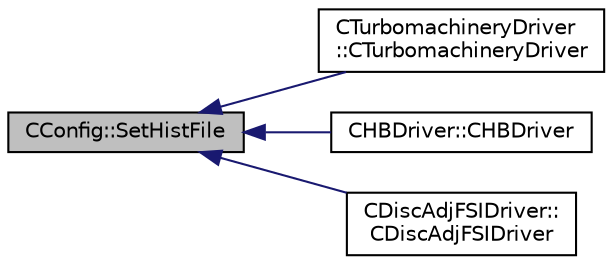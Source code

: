 digraph "CConfig::SetHistFile"
{
  edge [fontname="Helvetica",fontsize="10",labelfontname="Helvetica",labelfontsize="10"];
  node [fontname="Helvetica",fontsize="10",shape=record];
  rankdir="LR";
  Node14641 [label="CConfig::SetHistFile",height=0.2,width=0.4,color="black", fillcolor="grey75", style="filled", fontcolor="black"];
  Node14641 -> Node14642 [dir="back",color="midnightblue",fontsize="10",style="solid",fontname="Helvetica"];
  Node14642 [label="CTurbomachineryDriver\l::CTurbomachineryDriver",height=0.2,width=0.4,color="black", fillcolor="white", style="filled",URL="$class_c_turbomachinery_driver.html#a69e22449283c30291cabc99eaad62e63",tooltip="Constructor of the class. "];
  Node14641 -> Node14643 [dir="back",color="midnightblue",fontsize="10",style="solid",fontname="Helvetica"];
  Node14643 [label="CHBDriver::CHBDriver",height=0.2,width=0.4,color="black", fillcolor="white", style="filled",URL="$class_c_h_b_driver.html#a270d371133771fdd74e613712ef07797",tooltip="Constructor of the class. "];
  Node14641 -> Node14644 [dir="back",color="midnightblue",fontsize="10",style="solid",fontname="Helvetica"];
  Node14644 [label="CDiscAdjFSIDriver::\lCDiscAdjFSIDriver",height=0.2,width=0.4,color="black", fillcolor="white", style="filled",URL="$class_c_disc_adj_f_s_i_driver.html#a8344e360dcd6fdc913a79364d809f9b3",tooltip="Constructor of the class. "];
}
